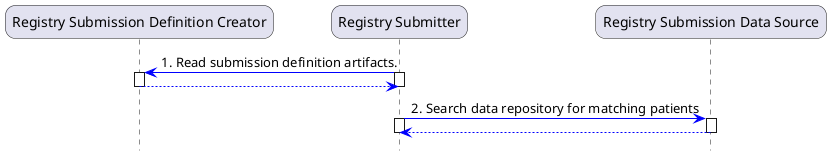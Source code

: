 /'
    This content is automatically generated from CREDS.xml by overview.xslt
'/
@startuml
hide footbox
skinparam usecase {
backgroundColor DeepSkyBlue
BorderColor DarkSlateGray
ArrowColor Blue
}

skinparam Note {
BackgroundColor LightBlue
BorderColor Blue
}

skinparam roundcorner 20

skinparam Component {
FontName Arial
Style awesome
BorderColor DeepSkyBlue
BackgroundColor LightBlue
}
participant "Registry Submission Definition Creator" as RSDC
participant "Registry Submitter" as RS
participant "Registry Submission Data Source" as RSDS

RS -> RSDC : 1. Read submission definition artifacts.
activate "RSDC"
activate "RS"
return
deactivate "RSDC"
deactivate "RS"
RS -> RSDS : 2. Search data repository for matching patients
activate "RSDS"
activate "RS"
return
deactivate "RSDS"
deactivate "RS"
@enduml
